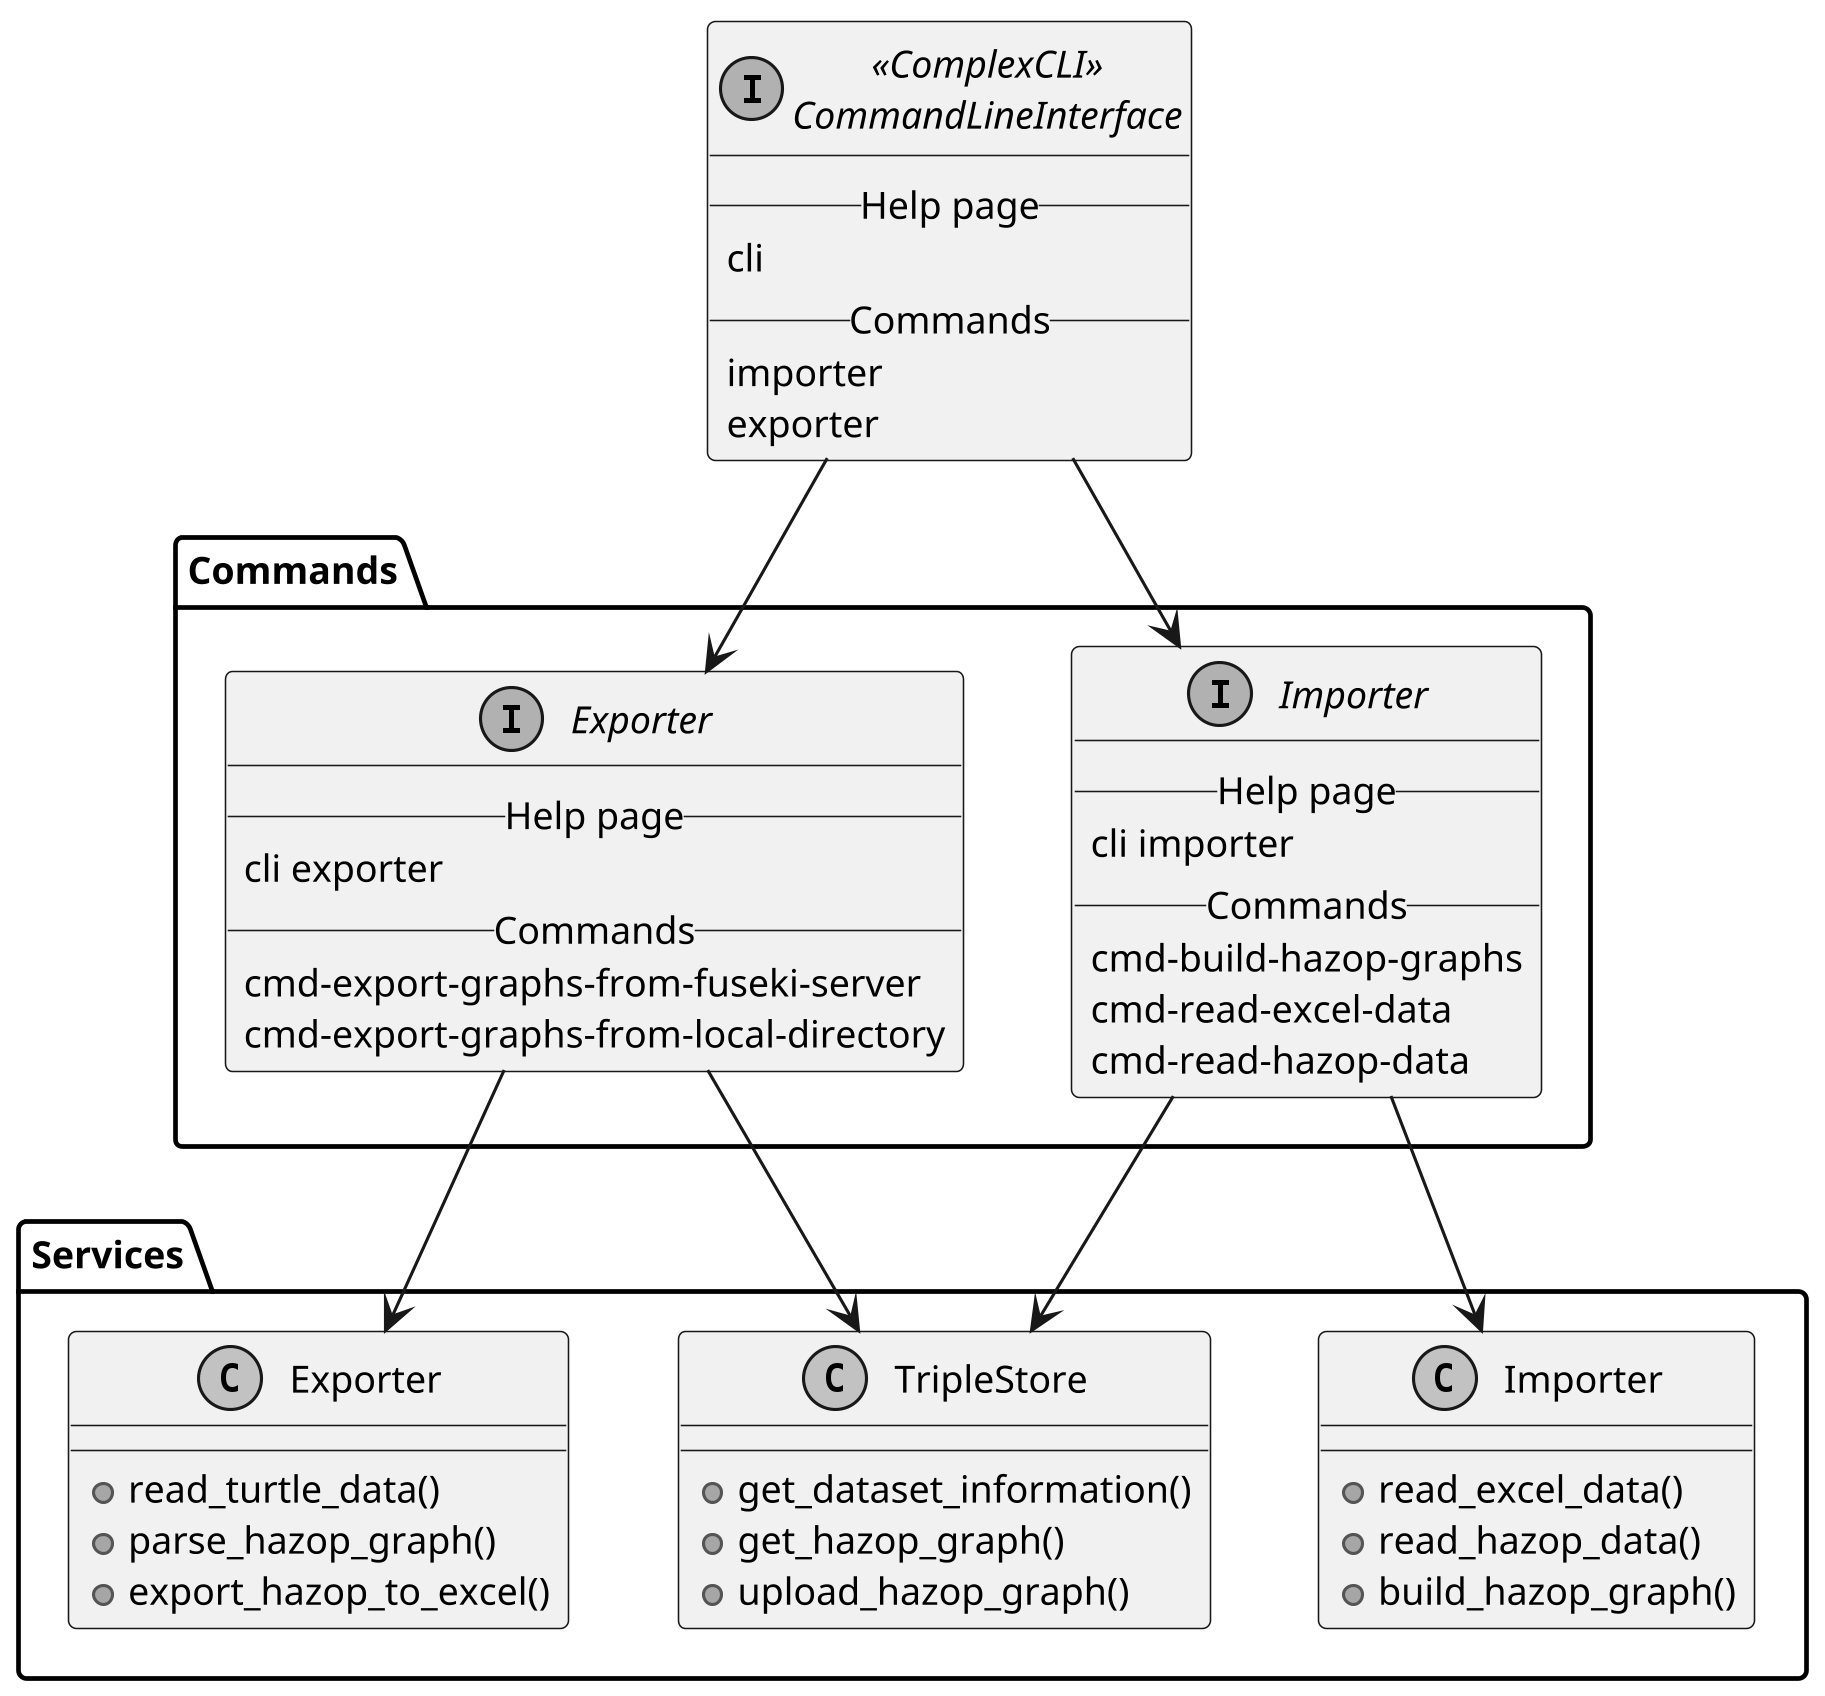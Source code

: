 @startuml
skinparam monochrome true
skinparam dpi 300
skinparam defaultFontSize 12

interface CommandLineInterface << ComplexCLI >> {
    __ Help page __
    cli
    __ Commands __
    importer
    exporter
}

namespace Commands {
    interface Importer {
        __ Help page __
        cli importer
        __ Commands __
        cmd-build-hazop-graphs
        cmd-read-excel-data
        cmd-read-hazop-data
    }

    interface Exporter {
        __ Help page __
        cli exporter
        __ Commands __
        cmd-export-graphs-from-fuseki-server
        cmd-export-graphs-from-local-directory
    }
}

namespace Services {
    class Importer {
        + read_excel_data()
        + read_hazop_data()
        + build_hazop_graph()
    }

    class Exporter {
        + read_turtle_data()
        + parse_hazop_graph()
        + export_hazop_to_excel()
    }

    class TripleStore {
        + get_dataset_information()
        + get_hazop_graph()
        + upload_hazop_graph()
    }
}

CommandLineInterface --> Commands.Importer
CommandLineInterface --> Commands.Exporter

Commands.Importer --> Services.Importer
Commands.Importer --> Services.TripleStore

Commands.Exporter --> Services.Exporter
Commands.Exporter --> Services.TripleStore
@enduml